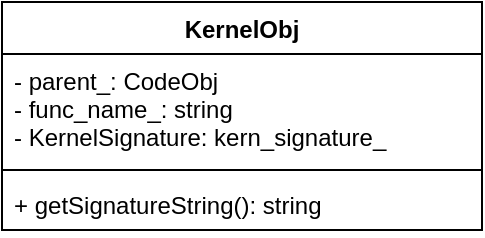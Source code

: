 <mxfile version="20.8.23" type="github">
  <diagram name="第 1 页" id="BoYThL9qZdxGfDXjNJYI">
    <mxGraphModel dx="489" dy="829" grid="1" gridSize="10" guides="1" tooltips="1" connect="1" arrows="1" fold="1" page="1" pageScale="1" pageWidth="850" pageHeight="1100" math="0" shadow="0">
      <root>
        <mxCell id="0" />
        <mxCell id="1" parent="0" />
        <mxCell id="eA6l3aObdcysx2nHsOpe-1" value="KernelObj" style="swimlane;fontStyle=1;align=center;verticalAlign=top;childLayout=stackLayout;horizontal=1;startSize=26;horizontalStack=0;resizeParent=1;resizeParentMax=0;resizeLast=0;collapsible=1;marginBottom=0;" vertex="1" parent="1">
          <mxGeometry x="130" y="130" width="240" height="114" as="geometry">
            <mxRectangle x="130" y="130" width="100" height="30" as="alternateBounds" />
          </mxGeometry>
        </mxCell>
        <mxCell id="eA6l3aObdcysx2nHsOpe-2" value="- parent_: CodeObj&#xa;- func_name_: string&#xa;- KernelSignature: kern_signature_" style="text;strokeColor=none;fillColor=none;align=left;verticalAlign=top;spacingLeft=4;spacingRight=4;overflow=hidden;rotatable=0;points=[[0,0.5],[1,0.5]];portConstraint=eastwest;" vertex="1" parent="eA6l3aObdcysx2nHsOpe-1">
          <mxGeometry y="26" width="240" height="54" as="geometry" />
        </mxCell>
        <mxCell id="eA6l3aObdcysx2nHsOpe-3" value="" style="line;strokeWidth=1;fillColor=none;align=left;verticalAlign=middle;spacingTop=-1;spacingLeft=3;spacingRight=3;rotatable=0;labelPosition=right;points=[];portConstraint=eastwest;strokeColor=inherit;" vertex="1" parent="eA6l3aObdcysx2nHsOpe-1">
          <mxGeometry y="80" width="240" height="8" as="geometry" />
        </mxCell>
        <mxCell id="eA6l3aObdcysx2nHsOpe-4" value="+ getSignatureString(): string" style="text;strokeColor=none;fillColor=none;align=left;verticalAlign=top;spacingLeft=4;spacingRight=4;overflow=hidden;rotatable=0;points=[[0,0.5],[1,0.5]];portConstraint=eastwest;" vertex="1" parent="eA6l3aObdcysx2nHsOpe-1">
          <mxGeometry y="88" width="240" height="26" as="geometry" />
        </mxCell>
      </root>
    </mxGraphModel>
  </diagram>
</mxfile>
